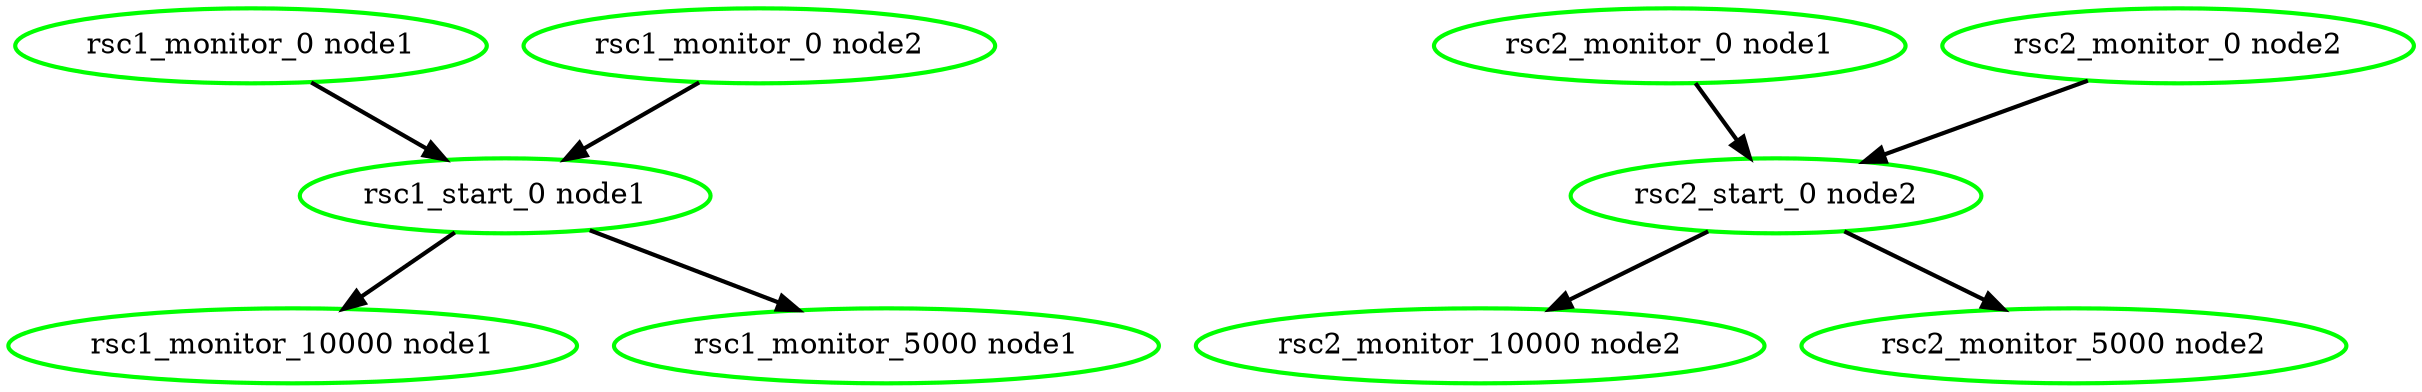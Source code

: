  digraph "g" {
"rsc1_monitor_0 node1" -> "rsc1_start_0 node1" [ style = bold]
"rsc1_monitor_0 node1" [ style=bold color="green" fontcolor="black"]
"rsc1_monitor_0 node2" -> "rsc1_start_0 node1" [ style = bold]
"rsc1_monitor_0 node2" [ style=bold color="green" fontcolor="black"]
"rsc1_monitor_10000 node1" [ style=bold color="green" fontcolor="black"]
"rsc1_monitor_5000 node1" [ style=bold color="green" fontcolor="black"]
"rsc1_start_0 node1" -> "rsc1_monitor_10000 node1" [ style = bold]
"rsc1_start_0 node1" -> "rsc1_monitor_5000 node1" [ style = bold]
"rsc1_start_0 node1" [ style=bold color="green" fontcolor="black"]
"rsc2_monitor_0 node1" -> "rsc2_start_0 node2" [ style = bold]
"rsc2_monitor_0 node1" [ style=bold color="green" fontcolor="black"]
"rsc2_monitor_0 node2" -> "rsc2_start_0 node2" [ style = bold]
"rsc2_monitor_0 node2" [ style=bold color="green" fontcolor="black"]
"rsc2_monitor_10000 node2" [ style=bold color="green" fontcolor="black"]
"rsc2_monitor_5000 node2" [ style=bold color="green" fontcolor="black"]
"rsc2_start_0 node2" -> "rsc2_monitor_10000 node2" [ style = bold]
"rsc2_start_0 node2" -> "rsc2_monitor_5000 node2" [ style = bold]
"rsc2_start_0 node2" [ style=bold color="green" fontcolor="black"]
}
